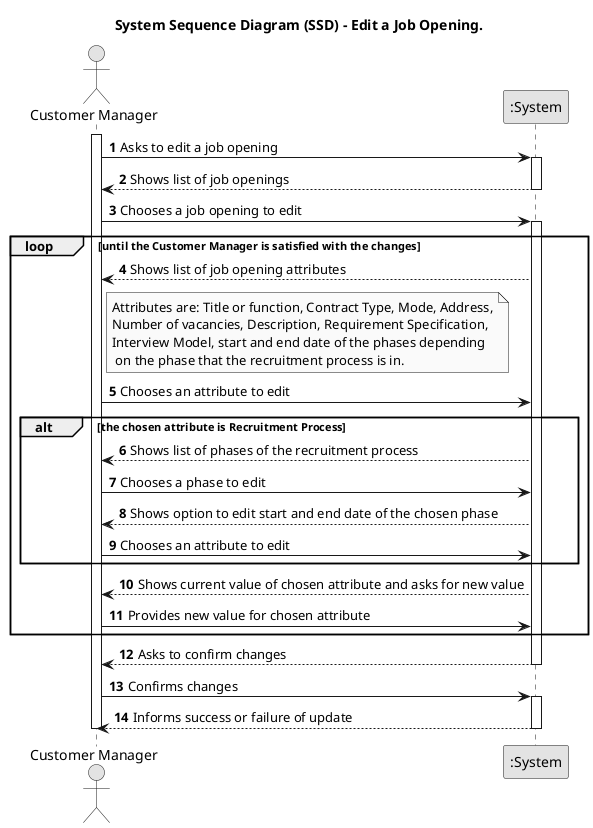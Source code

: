 @startuml SSD-US1004

skinparam monochrome true
skinparam packageStyle rectangle
skinparam shadowing false

title System Sequence Diagram (SSD) - Edit a Job Opening.

autonumber

actor "Customer Manager" as CustomerManager
participant ":System" as System

activate CustomerManager

CustomerManager -> System : Asks to edit a job opening
activate System

System --> CustomerManager : Shows list of job openings
deactivate System

CustomerManager -> System : Chooses a job opening to edit
activate System

loop until the Customer Manager is satisfied with the changes
    System --> CustomerManager : Shows list of job opening attributes

    note right of CustomerManager : Attributes are: Title or function, Contract Type, Mode, Address,\nNumber of vacancies, Description, Requirement Specification,\nInterview Model, start and end date of the phases depending\n on the phase that the recruitment process is in.

    CustomerManager -> System : Chooses an attribute to edit

    alt the chosen attribute is Recruitment Process
        System --> CustomerManager : Shows list of phases of the recruitment process
        CustomerManager -> System : Chooses a phase to edit
        System --> CustomerManager : Shows option to edit start and end date of the chosen phase
        CustomerManager -> System : Chooses an attribute to edit
    end
    
    System --> CustomerManager : Shows current value of chosen attribute and asks for new value

    CustomerManager -> System : Provides new value for chosen attribute
end

System --> CustomerManager : Asks to confirm changes
deactivate System

CustomerManager -> System : Confirms changes
activate System

System --> CustomerManager : Informs success or failure of update
deactivate System

deactivate CustomerManager

@enduml
